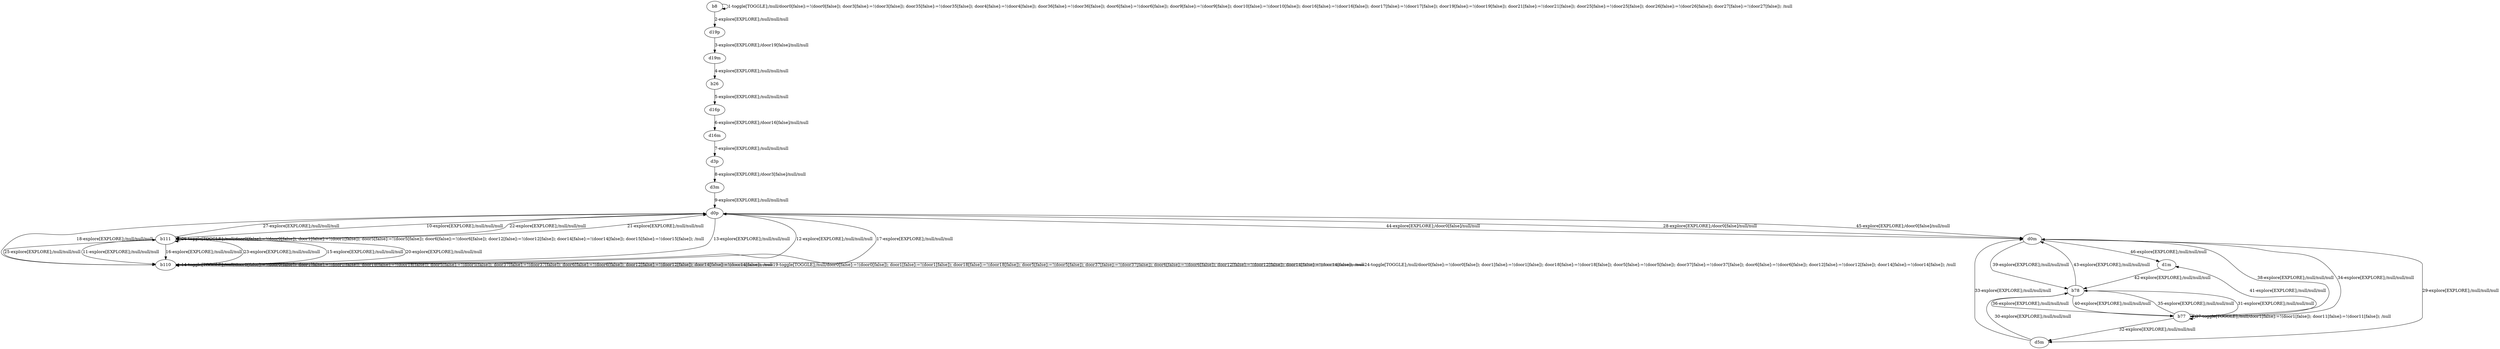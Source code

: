 # Total number of goals covered by this test: 1
# d0p --> b110

digraph g {
"b8" -> "b8" [label = "1-toggle[TOGGLE];/null/door0[false]:=!(door0[false]); door3[false]:=!(door3[false]); door35[false]:=!(door35[false]); door4[false]:=!(door4[false]); door36[false]:=!(door36[false]); door6[false]:=!(door6[false]); door9[false]:=!(door9[false]); door10[false]:=!(door10[false]); door16[false]:=!(door16[false]); door17[false]:=!(door17[false]); door19[false]:=!(door19[false]); door21[false]:=!(door21[false]); door25[false]:=!(door25[false]); door26[false]:=!(door26[false]); door27[false]:=!(door27[false]); /null"];
"b8" -> "d19p" [label = "2-explore[EXPLORE];/null/null/null"];
"d19p" -> "d19m" [label = "3-explore[EXPLORE];/door19[false]/null/null"];
"d19m" -> "b26" [label = "4-explore[EXPLORE];/null/null/null"];
"b26" -> "d16p" [label = "5-explore[EXPLORE];/null/null/null"];
"d16p" -> "d16m" [label = "6-explore[EXPLORE];/door16[false]/null/null"];
"d16m" -> "d3p" [label = "7-explore[EXPLORE];/null/null/null"];
"d3p" -> "d3m" [label = "8-explore[EXPLORE];/door3[false]/null/null"];
"d3m" -> "d0p" [label = "9-explore[EXPLORE];/null/null/null"];
"d0p" -> "b111" [label = "10-explore[EXPLORE];/null/null/null"];
"b111" -> "b110" [label = "11-explore[EXPLORE];/null/null/null"];
"b110" -> "d0p" [label = "12-explore[EXPLORE];/null/null/null"];
"d0p" -> "b110" [label = "13-explore[EXPLORE];/null/null/null"];
"b110" -> "b110" [label = "14-toggle[TOGGLE];/null/door0[false]:=!(door0[false]); door1[false]:=!(door1[false]); door18[false]:=!(door18[false]); door5[false]:=!(door5[false]); door37[false]:=!(door37[false]); door6[false]:=!(door6[false]); door12[false]:=!(door12[false]); door14[false]:=!(door14[false]); /null"];
"b110" -> "b111" [label = "15-explore[EXPLORE];/null/null/null"];
"b111" -> "b110" [label = "16-explore[EXPLORE];/null/null/null"];
"b110" -> "d0p" [label = "17-explore[EXPLORE];/null/null/null"];
"d0p" -> "b110" [label = "18-explore[EXPLORE];/null/null/null"];
"b110" -> "b110" [label = "19-toggle[TOGGLE];/null/door0[false]:=!(door0[false]); door1[false]:=!(door1[false]); door18[false]:=!(door18[false]); door5[false]:=!(door5[false]); door37[false]:=!(door37[false]); door6[false]:=!(door6[false]); door12[false]:=!(door12[false]); door14[false]:=!(door14[false]); /null"];
"b110" -> "b111" [label = "20-explore[EXPLORE];/null/null/null"];
"b111" -> "d0p" [label = "21-explore[EXPLORE];/null/null/null"];
"d0p" -> "b111" [label = "22-explore[EXPLORE];/null/null/null"];
"b111" -> "b110" [label = "23-explore[EXPLORE];/null/null/null"];
"b110" -> "b110" [label = "24-toggle[TOGGLE];/null/door0[false]:=!(door0[false]); door1[false]:=!(door1[false]); door18[false]:=!(door18[false]); door5[false]:=!(door5[false]); door37[false]:=!(door37[false]); door6[false]:=!(door6[false]); door12[false]:=!(door12[false]); door14[false]:=!(door14[false]); /null"];
"b110" -> "b111" [label = "25-explore[EXPLORE];/null/null/null"];
"b111" -> "b111" [label = "26-toggle[TOGGLE];/null/door0[false]:=!(door0[false]); door1[false]:=!(door1[false]); door5[false]:=!(door5[false]); door6[false]:=!(door6[false]); door12[false]:=!(door12[false]); door14[false]:=!(door14[false]); door15[false]:=!(door15[false]); /null"];
"b111" -> "d0p" [label = "27-explore[EXPLORE];/null/null/null"];
"d0p" -> "d0m" [label = "28-explore[EXPLORE];/door0[false]/null/null"];
"d0m" -> "d5m" [label = "29-explore[EXPLORE];/null/null/null"];
"d5m" -> "b78" [label = "30-explore[EXPLORE];/null/null/null"];
"b78" -> "b77" [label = "31-explore[EXPLORE];/null/null/null"];
"b77" -> "d5m" [label = "32-explore[EXPLORE];/null/null/null"];
"d5m" -> "d0m" [label = "33-explore[EXPLORE];/null/null/null"];
"d0m" -> "b77" [label = "34-explore[EXPLORE];/null/null/null"];
"b77" -> "b78" [label = "35-explore[EXPLORE];/null/null/null"];
"b78" -> "b77" [label = "36-explore[EXPLORE];/null/null/null"];
"b77" -> "b77" [label = "37-toggle[TOGGLE];/null/door1[false]:=!(door1[false]); door11[false]:=!(door11[false]); /null"];
"b77" -> "d0m" [label = "38-explore[EXPLORE];/null/null/null"];
"d0m" -> "b78" [label = "39-explore[EXPLORE];/null/null/null"];
"b78" -> "b77" [label = "40-explore[EXPLORE];/null/null/null"];
"b77" -> "d1m" [label = "41-explore[EXPLORE];/null/null/null"];
"d1m" -> "b78" [label = "42-explore[EXPLORE];/null/null/null"];
"b78" -> "d0m" [label = "43-explore[EXPLORE];/null/null/null"];
"d0m" -> "d0p" [label = "44-explore[EXPLORE];/door0[false]/null/null"];
"d0p" -> "d0m" [label = "45-explore[EXPLORE];/door0[false]/null/null"];
"d0m" -> "d1m" [label = "46-explore[EXPLORE];/null/null/null"];
}